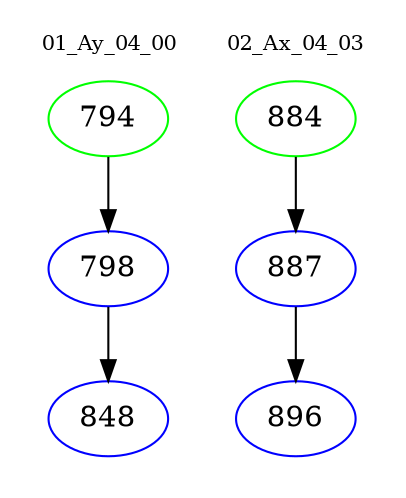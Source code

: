 digraph{
subgraph cluster_0 {
color = white
label = "01_Ay_04_00";
fontsize=10;
T0_794 [label="794", color="green"]
T0_794 -> T0_798 [color="black"]
T0_798 [label="798", color="blue"]
T0_798 -> T0_848 [color="black"]
T0_848 [label="848", color="blue"]
}
subgraph cluster_1 {
color = white
label = "02_Ax_04_03";
fontsize=10;
T1_884 [label="884", color="green"]
T1_884 -> T1_887 [color="black"]
T1_887 [label="887", color="blue"]
T1_887 -> T1_896 [color="black"]
T1_896 [label="896", color="blue"]
}
}
